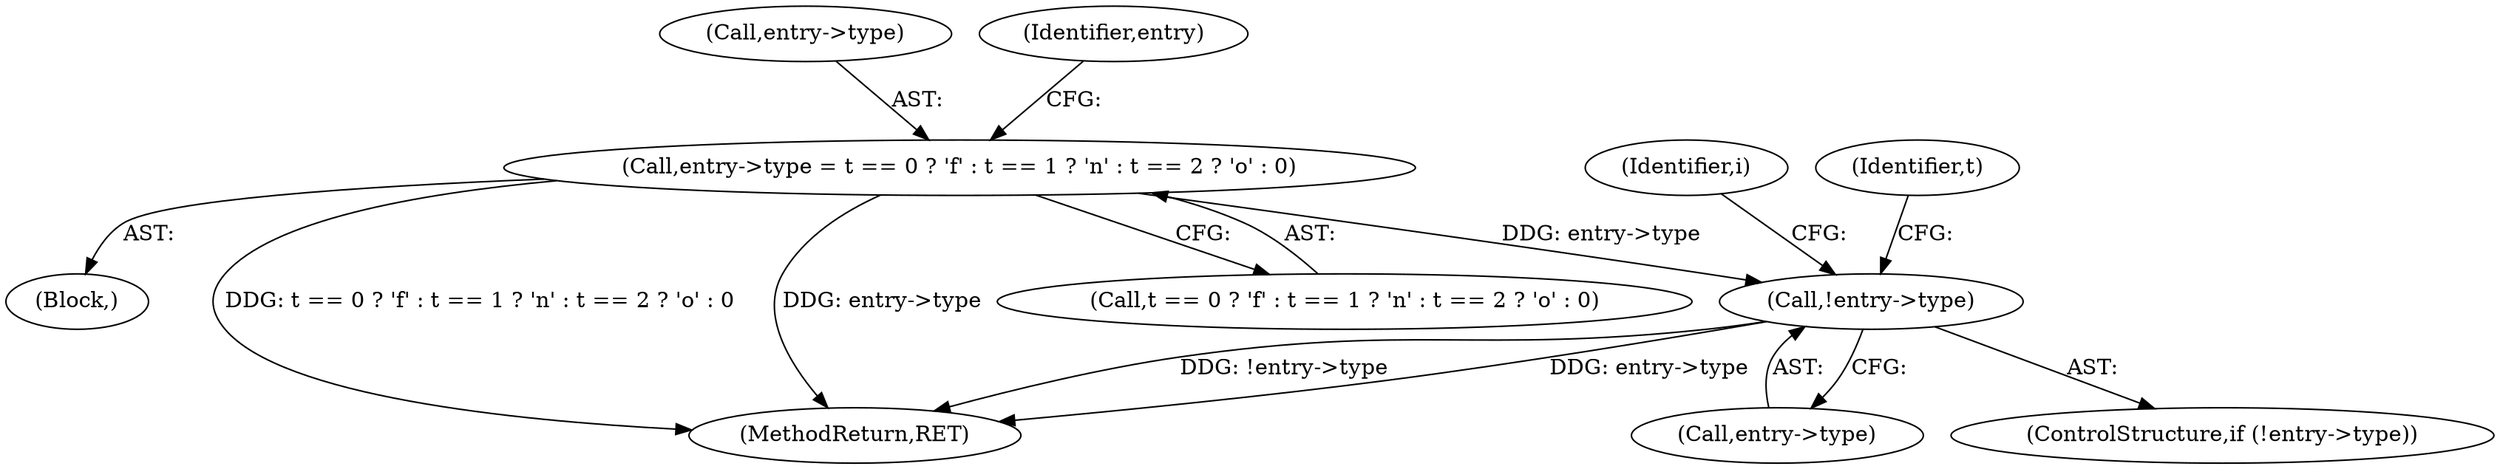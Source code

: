 digraph "0_ghostscript_55c3f68d638ac1263a386e0aaa004bb6e8bde731@pointer" {
"1000246" [label="(Call,!entry->type)"];
"1000258" [label="(Call,entry->type = t == 0 ? 'f' : t == 1 ? 'n' : t == 2 ? 'o' : 0)"];
"1000262" [label="(Call,t == 0 ? 'f' : t == 1 ? 'n' : t == 2 ? 'o' : 0)"];
"1000245" [label="(ControlStructure,if (!entry->type))"];
"1000250" [label="(Block,)"];
"1000247" [label="(Call,entry->type)"];
"1000160" [label="(Identifier,i)"];
"1000246" [label="(Call,!entry->type)"];
"1000253" [label="(Identifier,t)"];
"1000258" [label="(Call,entry->type = t == 0 ? 'f' : t == 1 ? 'n' : t == 2 ? 'o' : 0)"];
"1000259" [label="(Call,entry->type)"];
"1000304" [label="(MethodReturn,RET)"];
"1000280" [label="(Identifier,entry)"];
"1000246" -> "1000245"  [label="AST: "];
"1000246" -> "1000247"  [label="CFG: "];
"1000247" -> "1000246"  [label="AST: "];
"1000253" -> "1000246"  [label="CFG: "];
"1000160" -> "1000246"  [label="CFG: "];
"1000246" -> "1000304"  [label="DDG: !entry->type"];
"1000246" -> "1000304"  [label="DDG: entry->type"];
"1000258" -> "1000246"  [label="DDG: entry->type"];
"1000258" -> "1000250"  [label="AST: "];
"1000258" -> "1000262"  [label="CFG: "];
"1000259" -> "1000258"  [label="AST: "];
"1000262" -> "1000258"  [label="AST: "];
"1000280" -> "1000258"  [label="CFG: "];
"1000258" -> "1000304"  [label="DDG: t == 0 ? 'f' : t == 1 ? 'n' : t == 2 ? 'o' : 0"];
"1000258" -> "1000304"  [label="DDG: entry->type"];
}
